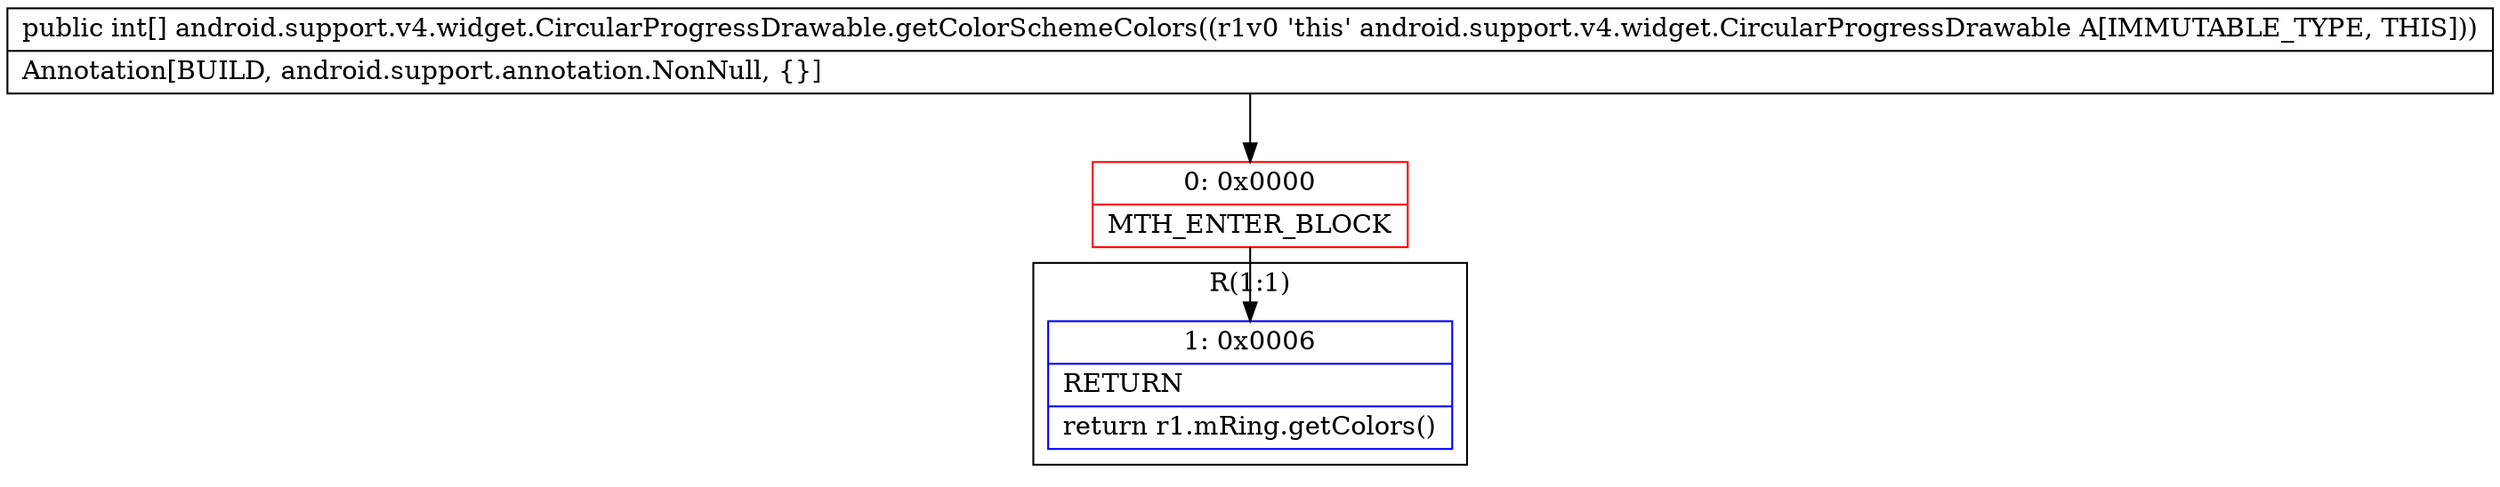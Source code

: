 digraph "CFG forandroid.support.v4.widget.CircularProgressDrawable.getColorSchemeColors()[I" {
subgraph cluster_Region_63760353 {
label = "R(1:1)";
node [shape=record,color=blue];
Node_1 [shape=record,label="{1\:\ 0x0006|RETURN\l|return r1.mRing.getColors()\l}"];
}
Node_0 [shape=record,color=red,label="{0\:\ 0x0000|MTH_ENTER_BLOCK\l}"];
MethodNode[shape=record,label="{public int[] android.support.v4.widget.CircularProgressDrawable.getColorSchemeColors((r1v0 'this' android.support.v4.widget.CircularProgressDrawable A[IMMUTABLE_TYPE, THIS]))  | Annotation[BUILD, android.support.annotation.NonNull, \{\}]\l}"];
MethodNode -> Node_0;
Node_0 -> Node_1;
}

